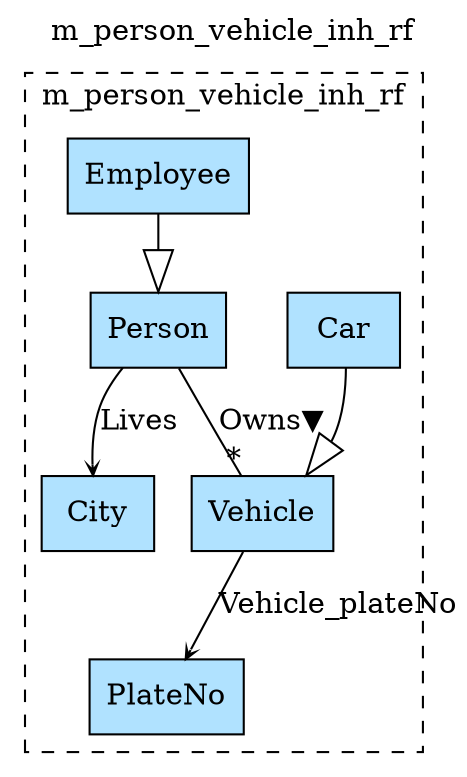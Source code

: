 digraph {graph[label=m_person_vehicle_inh_rf,labelloc=tl,labelfontsize=12];
subgraph cluster_m_person_vehicle_inh_rf{style=dashed;label=m_person_vehicle_inh_rf;
"Person"[shape=record,fillcolor=lightskyblue1,style = filled,label="Person"];
"City"[shape=record,fillcolor=lightskyblue1,style = filled,label="City"];
"PlateNo"[shape=record,fillcolor=lightskyblue1,style = filled,label="PlateNo"];
"Vehicle"[shape=record,fillcolor=lightskyblue1,style = filled,label="Vehicle"];
"Car"[shape=record,fillcolor=lightskyblue1,style = filled,label="Car"];
"Employee"[shape=record,fillcolor=lightskyblue1,style = filled,label="Employee"];

"Employee"->"Person"[arrowhead=onormal,arrowsize=2.0];
"Car"->"Vehicle"[arrowhead=onormal,arrowsize=2.0];
"Person"->"Vehicle"[label="Owns▼",dir=none,taillabel="",headlabel="*"];
"Vehicle"->"PlateNo"[label="Vehicle_plateNo",arrowhead=vee,headlabel="",arrowsize=.5];
"Person"->"City"[label="Lives",arrowhead=vee,headlabel="",arrowsize=.5];

}
}